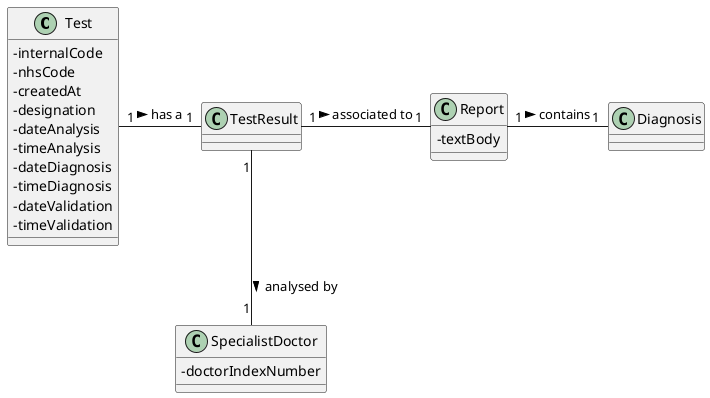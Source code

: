 @startuml

skinparam classAttributeIconSize 0

class Test {
-internalCode
-nhsCode
-createdAt
-designation
-dateAnalysis
-timeAnalysis
-dateDiagnosis
-timeDiagnosis
-dateValidation
-timeValidation
}

class TestResult

class SpecialistDoctor {
-doctorIndexNumber
}

class Diagnosis

class Report {
-textBody
}

Test "1"-"1" TestResult: has a >
TestResult "1"-"1" Report: associated to >
Report "1"-"1" Diagnosis: contains >
TestResult "1"-down-"1" SpecialistDoctor: analysed by >

@enduml